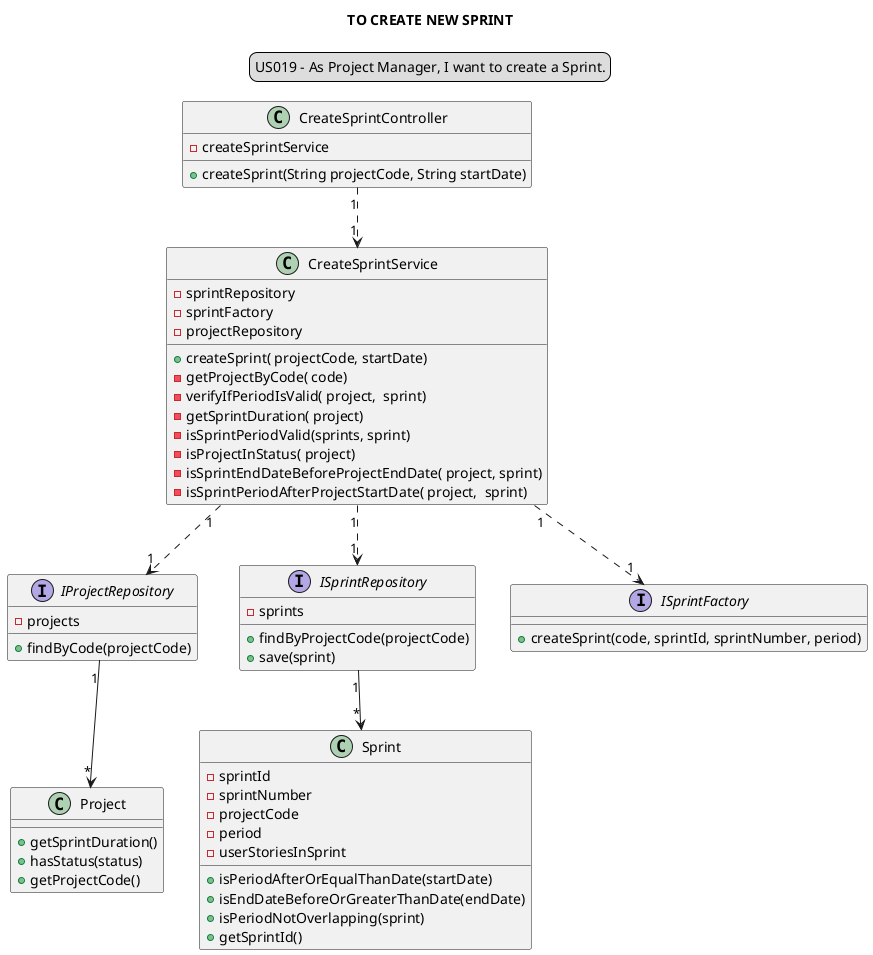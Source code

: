 @startuml
'https://plantuml.com/class-diagram
skinparam sequenceMessageAlign center
title TO CREATE NEW SPRINT
legend top
US019 - As Project Manager, I want to create a Sprint.
end legend

class CreateSprintController {
- createSprintService
+ createSprint(String projectCode, String startDate)
}
CreateSprintController "1"..>"1" CreateSprintService

class CreateSprintService {
- sprintRepository
- sprintFactory
- projectRepository
+createSprint( projectCode, startDate)
-getProjectByCode( code)
-verifyIfPeriodIsValid( project,  sprint)
-getSprintDuration( project)
-isSprintPeriodValid(sprints, sprint)
- isProjectInStatus( project)
-isSprintEndDateBeforeProjectEndDate( project, sprint)
-isSprintPeriodAfterProjectStartDate( project,  sprint)
}
CreateSprintService "1"..>"1" IProjectRepository
CreateSprintService "1"..>"1" ISprintRepository
CreateSprintService "1"..>"1" ISprintFactory

interface IProjectRepository {
-projects
+ findByCode(projectCode)
}
IProjectRepository "1"-->"*" Project

interface ISprintRepository {
-sprints
+ findByProjectCode(projectCode)
+save(sprint)
}
ISprintRepository "1"-->"*" Sprint


class Project {
+getSprintDuration()
+hasStatus(status)
+getProjectCode()
}


interface ISprintFactory {
+ createSprint(code, sprintId, sprintNumber, period)
}

class Sprint {
- sprintId
-sprintNumber
- projectCode
- period
- userStoriesInSprint
+ isPeriodAfterOrEqualThanDate(startDate)
+ isEndDateBeforeOrGreaterThanDate(endDate)
+ isPeriodNotOverlapping(sprint)
+ getSprintId()
}

@enduml